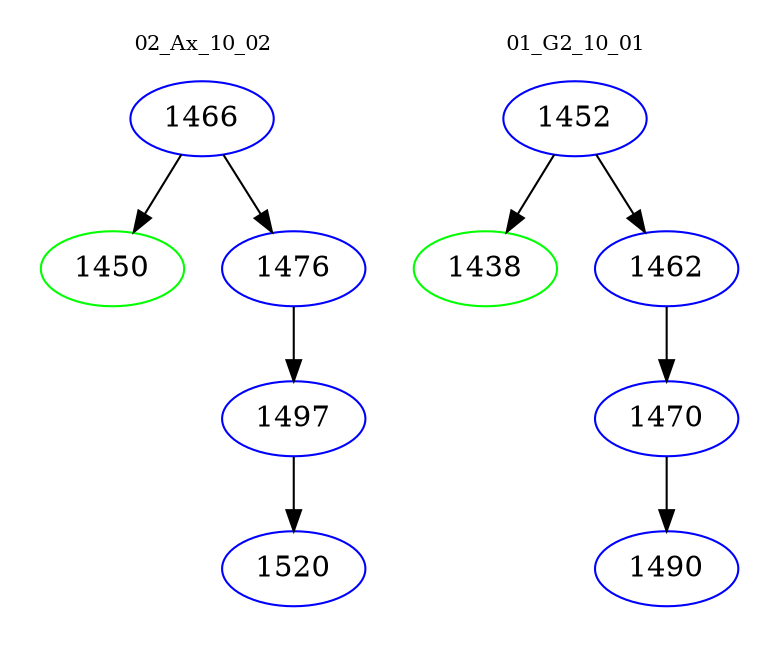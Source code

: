 digraph{
subgraph cluster_0 {
color = white
label = "02_Ax_10_02";
fontsize=10;
T0_1466 [label="1466", color="blue"]
T0_1466 -> T0_1450 [color="black"]
T0_1450 [label="1450", color="green"]
T0_1466 -> T0_1476 [color="black"]
T0_1476 [label="1476", color="blue"]
T0_1476 -> T0_1497 [color="black"]
T0_1497 [label="1497", color="blue"]
T0_1497 -> T0_1520 [color="black"]
T0_1520 [label="1520", color="blue"]
}
subgraph cluster_1 {
color = white
label = "01_G2_10_01";
fontsize=10;
T1_1452 [label="1452", color="blue"]
T1_1452 -> T1_1438 [color="black"]
T1_1438 [label="1438", color="green"]
T1_1452 -> T1_1462 [color="black"]
T1_1462 [label="1462", color="blue"]
T1_1462 -> T1_1470 [color="black"]
T1_1470 [label="1470", color="blue"]
T1_1470 -> T1_1490 [color="black"]
T1_1490 [label="1490", color="blue"]
}
}
